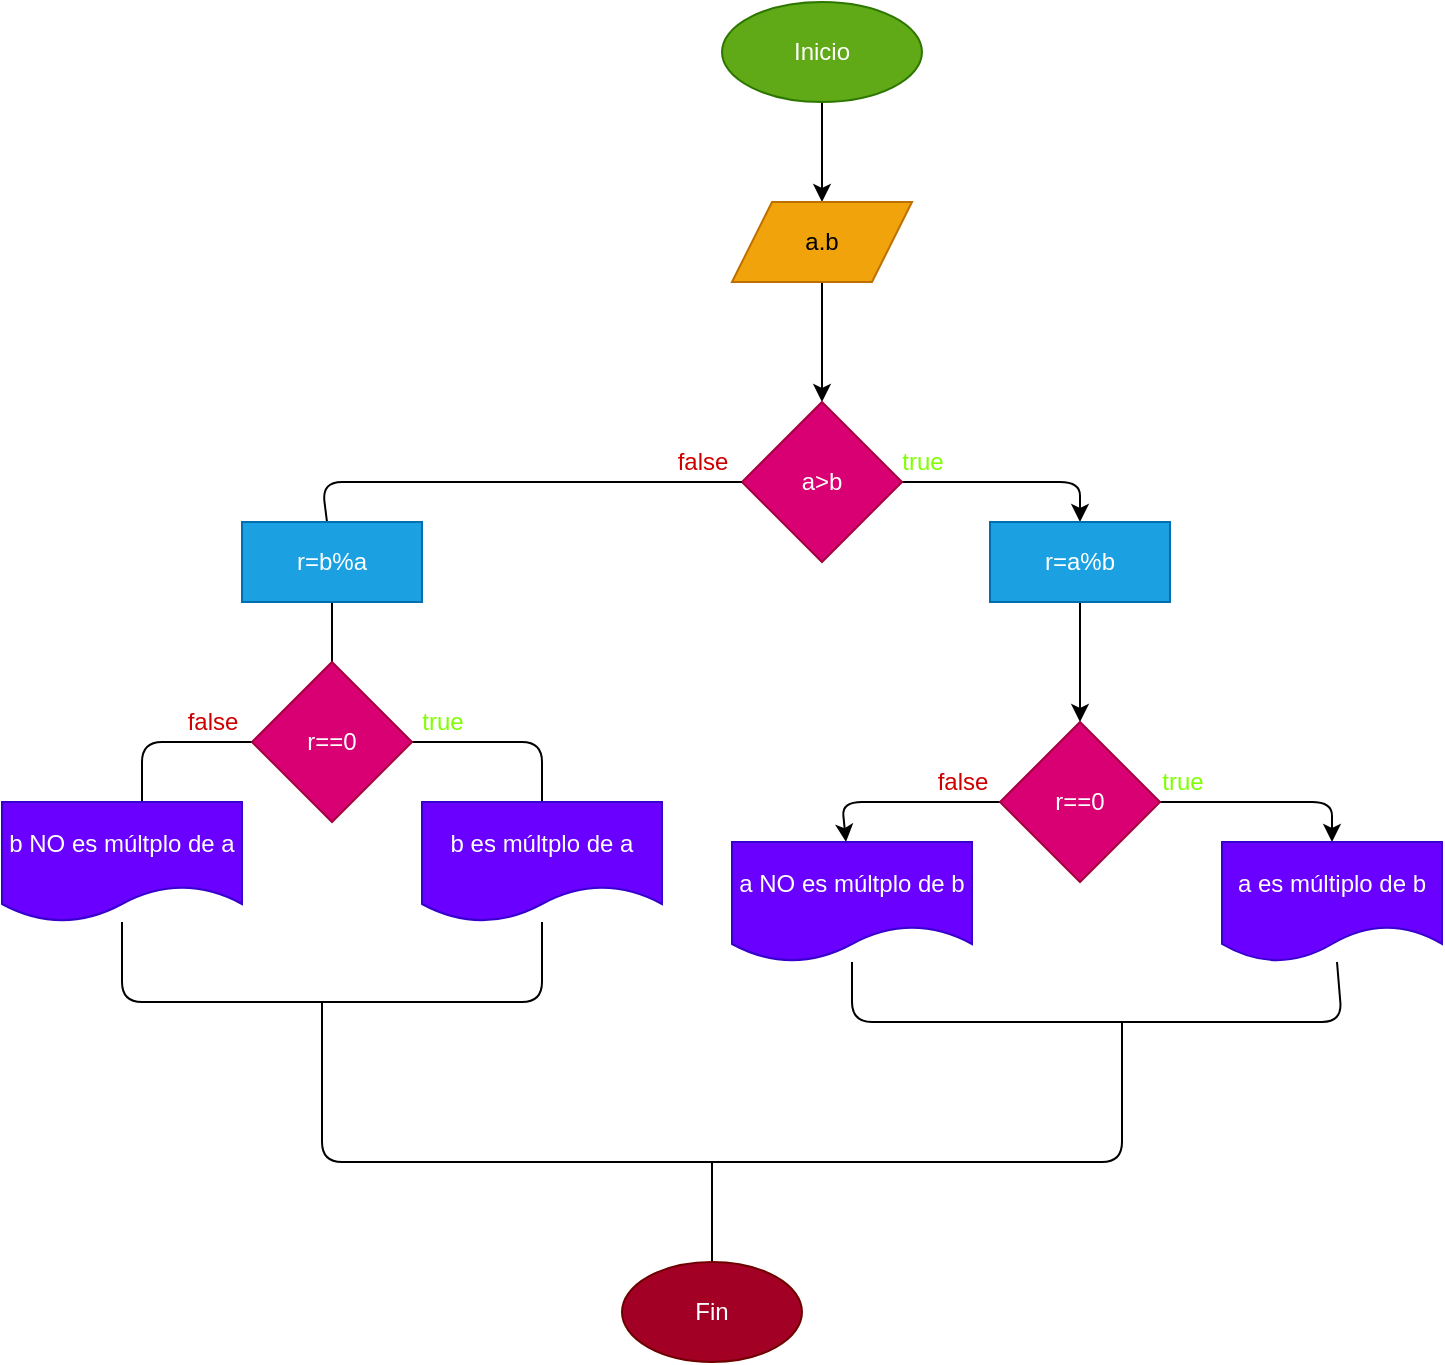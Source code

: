 <mxfile>
    <diagram id="SU-q9rE4wkLfDtBe3NPk" name="Página-1">
        <mxGraphModel dx="1317" dy="356" grid="1" gridSize="10" guides="1" tooltips="1" connect="1" arrows="1" fold="1" page="1" pageScale="1" pageWidth="827" pageHeight="1169" math="0" shadow="0">
            <root>
                <mxCell id="0"/>
                <mxCell id="1" parent="0"/>
                <mxCell id="4" value="" style="edgeStyle=none;html=1;" edge="1" parent="1" source="2" target="3">
                    <mxGeometry relative="1" as="geometry"/>
                </mxCell>
                <mxCell id="2" value="Inicio" style="ellipse;whiteSpace=wrap;html=1;fillColor=#60a917;fontColor=#ffffff;strokeColor=#2D7600;" vertex="1" parent="1">
                    <mxGeometry x="280" y="20" width="100" height="50" as="geometry"/>
                </mxCell>
                <mxCell id="6" value="" style="edgeStyle=none;html=1;" edge="1" parent="1" source="3" target="5">
                    <mxGeometry relative="1" as="geometry"/>
                </mxCell>
                <mxCell id="3" value="a.b" style="shape=parallelogram;perimeter=parallelogramPerimeter;whiteSpace=wrap;html=1;fixedSize=1;fillColor=#f0a30a;strokeColor=#BD7000;fontColor=#000000;" vertex="1" parent="1">
                    <mxGeometry x="285" y="120" width="90" height="40" as="geometry"/>
                </mxCell>
                <mxCell id="9" style="edgeStyle=none;html=1;" edge="1" parent="1" source="5" target="7">
                    <mxGeometry relative="1" as="geometry">
                        <Array as="points">
                            <mxPoint x="459" y="260"/>
                        </Array>
                    </mxGeometry>
                </mxCell>
                <mxCell id="5" value="a&amp;gt;b" style="rhombus;whiteSpace=wrap;html=1;fillColor=#d80073;strokeColor=#A50040;fontColor=#ffffff;" vertex="1" parent="1">
                    <mxGeometry x="290" y="220" width="80" height="80" as="geometry"/>
                </mxCell>
                <mxCell id="12" value="" style="edgeStyle=none;html=1;" edge="1" parent="1" source="7" target="11">
                    <mxGeometry relative="1" as="geometry"/>
                </mxCell>
                <mxCell id="7" value="r=a%b" style="whiteSpace=wrap;html=1;fillColor=#1ba1e2;fontColor=#ffffff;strokeColor=#006EAF;" vertex="1" parent="1">
                    <mxGeometry x="414" y="280" width="90" height="40" as="geometry"/>
                </mxCell>
                <mxCell id="23" value="" style="edgeStyle=none;html=1;endArrow=none;endFill=0;" edge="1" parent="1" source="8" target="22">
                    <mxGeometry relative="1" as="geometry"/>
                </mxCell>
                <mxCell id="29" style="edgeStyle=none;html=1;endArrow=none;endFill=0;" edge="1" parent="1" source="8" target="5">
                    <mxGeometry relative="1" as="geometry">
                        <Array as="points">
                            <mxPoint x="80" y="260"/>
                        </Array>
                    </mxGeometry>
                </mxCell>
                <mxCell id="8" value="r=b%a" style="whiteSpace=wrap;html=1;fillColor=#1ba1e2;fontColor=#ffffff;strokeColor=#006EAF;" vertex="1" parent="1">
                    <mxGeometry x="40" y="280" width="90" height="40" as="geometry"/>
                </mxCell>
                <mxCell id="16" style="edgeStyle=none;html=1;" edge="1" parent="1" source="11" target="13">
                    <mxGeometry relative="1" as="geometry">
                        <Array as="points">
                            <mxPoint x="585" y="420"/>
                        </Array>
                    </mxGeometry>
                </mxCell>
                <mxCell id="17" style="edgeStyle=none;html=1;" edge="1" parent="1" source="11" target="15">
                    <mxGeometry relative="1" as="geometry">
                        <Array as="points">
                            <mxPoint x="340" y="420"/>
                        </Array>
                    </mxGeometry>
                </mxCell>
                <mxCell id="11" value="r==0" style="rhombus;whiteSpace=wrap;html=1;fillColor=#d80073;strokeColor=#A50040;fontColor=#ffffff;" vertex="1" parent="1">
                    <mxGeometry x="419" y="380" width="80" height="80" as="geometry"/>
                </mxCell>
                <mxCell id="13" value="a es múltiplo de b" style="shape=document;whiteSpace=wrap;html=1;boundedLbl=1;fillColor=#6a00ff;fontColor=#ffffff;strokeColor=#3700CC;" vertex="1" parent="1">
                    <mxGeometry x="530" y="440" width="110" height="60" as="geometry"/>
                </mxCell>
                <mxCell id="19" style="edgeStyle=none;html=1;endArrow=none;endFill=0;" edge="1" parent="1" source="15" target="13">
                    <mxGeometry relative="1" as="geometry">
                        <Array as="points">
                            <mxPoint x="345" y="530"/>
                            <mxPoint x="470" y="530"/>
                            <mxPoint x="590" y="530"/>
                        </Array>
                    </mxGeometry>
                </mxCell>
                <mxCell id="15" value="a NO es múltplo de b" style="shape=document;whiteSpace=wrap;html=1;boundedLbl=1;fillColor=#6a00ff;fontColor=#ffffff;strokeColor=#3700CC;" vertex="1" parent="1">
                    <mxGeometry x="285" y="440" width="120" height="60" as="geometry"/>
                </mxCell>
                <mxCell id="26" style="edgeStyle=none;html=1;endArrow=none;endFill=0;" edge="1" parent="1" source="22" target="25">
                    <mxGeometry relative="1" as="geometry">
                        <Array as="points">
                            <mxPoint x="190" y="390"/>
                        </Array>
                    </mxGeometry>
                </mxCell>
                <mxCell id="28" style="edgeStyle=none;html=1;endArrow=none;endFill=0;" edge="1" parent="1" source="22">
                    <mxGeometry relative="1" as="geometry">
                        <mxPoint x="-10" y="420" as="targetPoint"/>
                        <Array as="points">
                            <mxPoint x="-10" y="390"/>
                        </Array>
                    </mxGeometry>
                </mxCell>
                <mxCell id="22" value="r==0" style="rhombus;whiteSpace=wrap;html=1;fillColor=#d80073;strokeColor=#A50040;fontColor=#ffffff;" vertex="1" parent="1">
                    <mxGeometry x="45" y="350" width="80" height="80" as="geometry"/>
                </mxCell>
                <mxCell id="30" style="edgeStyle=none;html=1;endArrow=none;endFill=0;" edge="1" parent="1" source="24" target="25">
                    <mxGeometry relative="1" as="geometry">
                        <Array as="points">
                            <mxPoint x="-20" y="520"/>
                            <mxPoint x="80" y="520"/>
                            <mxPoint x="190" y="520"/>
                        </Array>
                    </mxGeometry>
                </mxCell>
                <mxCell id="24" value="b NO es múltplo de a" style="shape=document;whiteSpace=wrap;html=1;boundedLbl=1;fillColor=#6a00ff;fontColor=#ffffff;strokeColor=#3700CC;" vertex="1" parent="1">
                    <mxGeometry x="-80" y="420" width="120" height="60" as="geometry"/>
                </mxCell>
                <mxCell id="36" style="edgeStyle=none;html=1;endArrow=none;endFill=0;" edge="1" parent="1">
                    <mxGeometry relative="1" as="geometry">
                        <mxPoint x="480" y="530" as="targetPoint"/>
                        <mxPoint x="80" y="520" as="sourcePoint"/>
                        <Array as="points">
                            <mxPoint x="80" y="600"/>
                            <mxPoint x="480" y="600"/>
                        </Array>
                    </mxGeometry>
                </mxCell>
                <mxCell id="25" value="b es múltplo de a" style="shape=document;whiteSpace=wrap;html=1;boundedLbl=1;fillColor=#6a00ff;fontColor=#ffffff;strokeColor=#3700CC;" vertex="1" parent="1">
                    <mxGeometry x="130" y="420" width="120" height="60" as="geometry"/>
                </mxCell>
                <mxCell id="38" value="" style="edgeStyle=none;html=1;endArrow=none;endFill=0;" edge="1" parent="1" source="31">
                    <mxGeometry relative="1" as="geometry">
                        <mxPoint x="275" y="600" as="targetPoint"/>
                    </mxGeometry>
                </mxCell>
                <mxCell id="31" value="Fin" style="ellipse;whiteSpace=wrap;html=1;fillColor=#a20025;fontColor=#ffffff;strokeColor=#6F0000;" vertex="1" parent="1">
                    <mxGeometry x="230" y="650" width="90" height="50" as="geometry"/>
                </mxCell>
                <mxCell id="39" value="true" style="text;html=1;align=center;verticalAlign=middle;resizable=0;points=[];autosize=1;strokeColor=none;fillColor=none;fontColor=#80FF00;" vertex="1" parent="1">
                    <mxGeometry x="360" y="240" width="40" height="20" as="geometry"/>
                </mxCell>
                <mxCell id="40" value="true" style="text;html=1;align=center;verticalAlign=middle;resizable=0;points=[];autosize=1;strokeColor=none;fillColor=none;fontColor=#80FF00;" vertex="1" parent="1">
                    <mxGeometry x="490" y="400" width="40" height="20" as="geometry"/>
                </mxCell>
                <mxCell id="41" value="true" style="text;html=1;align=center;verticalAlign=middle;resizable=0;points=[];autosize=1;strokeColor=none;fillColor=none;fontColor=#80FF00;" vertex="1" parent="1">
                    <mxGeometry x="120" y="370" width="40" height="20" as="geometry"/>
                </mxCell>
                <mxCell id="42" value="false" style="text;html=1;align=center;verticalAlign=middle;resizable=0;points=[];autosize=1;strokeColor=none;fillColor=none;fontColor=#CC0000;" vertex="1" parent="1">
                    <mxGeometry x="250" y="240" width="40" height="20" as="geometry"/>
                </mxCell>
                <mxCell id="43" value="false" style="text;html=1;align=center;verticalAlign=middle;resizable=0;points=[];autosize=1;strokeColor=none;fillColor=none;fontColor=#CC0000;" vertex="1" parent="1">
                    <mxGeometry x="380" y="400" width="40" height="20" as="geometry"/>
                </mxCell>
                <mxCell id="44" value="false" style="text;html=1;align=center;verticalAlign=middle;resizable=0;points=[];autosize=1;strokeColor=none;fillColor=none;fontColor=#CC0000;" vertex="1" parent="1">
                    <mxGeometry x="5" y="370" width="40" height="20" as="geometry"/>
                </mxCell>
            </root>
        </mxGraphModel>
    </diagram>
</mxfile>